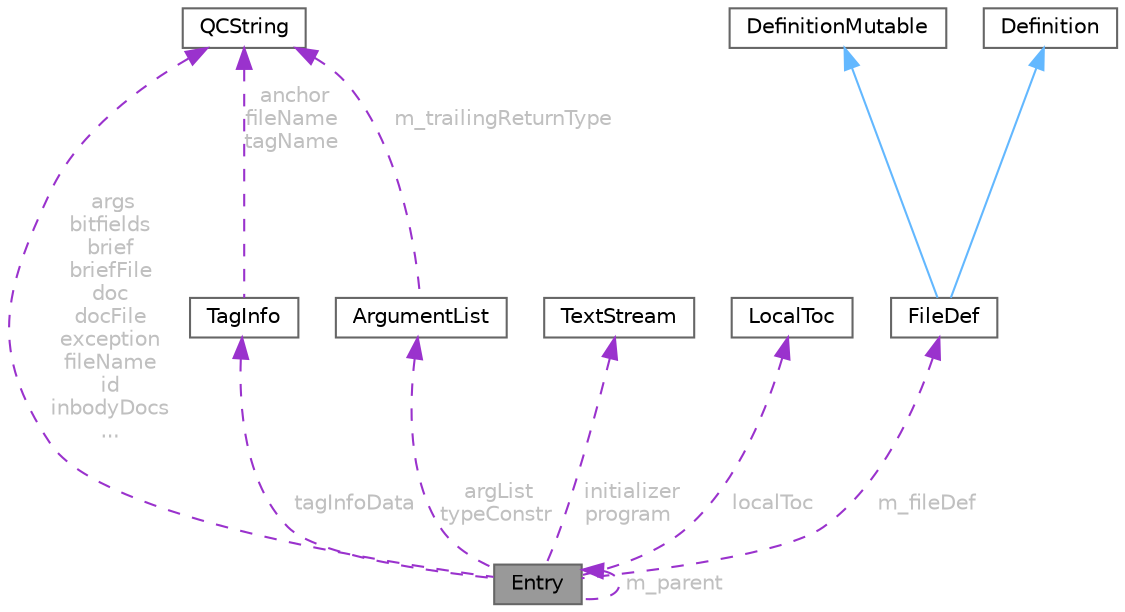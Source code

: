 digraph "Entry"
{
 // INTERACTIVE_SVG=YES
 // LATEX_PDF_SIZE
  bgcolor="transparent";
  edge [fontname=Helvetica,fontsize=10,labelfontname=Helvetica,labelfontsize=10];
  node [fontname=Helvetica,fontsize=10,shape=box,height=0.2,width=0.4];
  Node1 [label="Entry",height=0.2,width=0.4,color="gray40", fillcolor="grey60", style="filled", fontcolor="black",tooltip="Represents an unstructured piece of information, about an entity found in the sources."];
  Node2 -> Node1 [dir="back",color="darkorchid3",style="dashed",label=" args\nbitfields\nbrief\nbriefFile\ndoc\ndocFile\nexception\nfileName\nid\ninbodyDocs\n...",fontcolor="grey" ];
  Node2 [label="QCString",height=0.2,width=0.4,color="gray40", fillcolor="white", style="filled",URL="$d9/d45/class_q_c_string.html",tooltip="This is an alternative implementation of QCString."];
  Node3 -> Node1 [dir="back",color="darkorchid3",style="dashed",label=" tagInfoData",fontcolor="grey" ];
  Node3 [label="TagInfo",height=0.2,width=0.4,color="gray40", fillcolor="white", style="filled",URL="$d3/dc3/struct_tag_info.html",tooltip="This struct is used to capture the tag file information for an Entry."];
  Node2 -> Node3 [dir="back",color="darkorchid3",style="dashed",label=" anchor\nfileName\ntagName",fontcolor="grey" ];
  Node4 -> Node1 [dir="back",color="darkorchid3",style="dashed",label=" argList\ntypeConstr",fontcolor="grey" ];
  Node4 [label="ArgumentList",height=0.2,width=0.4,color="gray40", fillcolor="white", style="filled",URL="$d7/df8/class_argument_list.html",tooltip="This class represents an function or template argument list."];
  Node2 -> Node4 [dir="back",color="darkorchid3",style="dashed",label=" m_trailingReturnType",fontcolor="grey" ];
  Node5 -> Node1 [dir="back",color="darkorchid3",style="dashed",label=" initializer\nprogram",fontcolor="grey" ];
  Node5 [label="TextStream",height=0.2,width=0.4,color="gray40", fillcolor="white", style="filled",URL="$d3/d30/class_text_stream.html",tooltip="Text streaming class that buffers data."];
  Node6 -> Node1 [dir="back",color="darkorchid3",style="dashed",label=" localToc",fontcolor="grey" ];
  Node6 [label="LocalToc",height=0.2,width=0.4,color="gray40", fillcolor="white", style="filled",URL="$da/d1d/class_local_toc.html",tooltip=" "];
  Node1 -> Node1 [dir="back",color="darkorchid3",style="dashed",label=" m_parent",fontcolor="grey" ];
  Node7 -> Node1 [dir="back",color="darkorchid3",style="dashed",label=" m_fileDef",fontcolor="grey" ];
  Node7 [label="FileDef",height=0.2,width=0.4,color="gray40", fillcolor="white", style="filled",URL="$de/db0/class_file_def.html",tooltip="A model of a file symbol."];
  Node8 -> Node7 [dir="back",color="steelblue1",style="solid"];
  Node8 [label="DefinitionMutable",height=0.2,width=0.4,color="gray40", fillcolor="white", style="filled",URL="$d0/d46/class_definition_mutable.html",tooltip=" "];
  Node9 -> Node7 [dir="back",color="steelblue1",style="solid"];
  Node9 [label="Definition",height=0.2,width=0.4,color="gray40", fillcolor="white", style="filled",URL="$d5/dcc/class_definition.html",tooltip="The common base class of all entity definitions found in the sources."];
}
